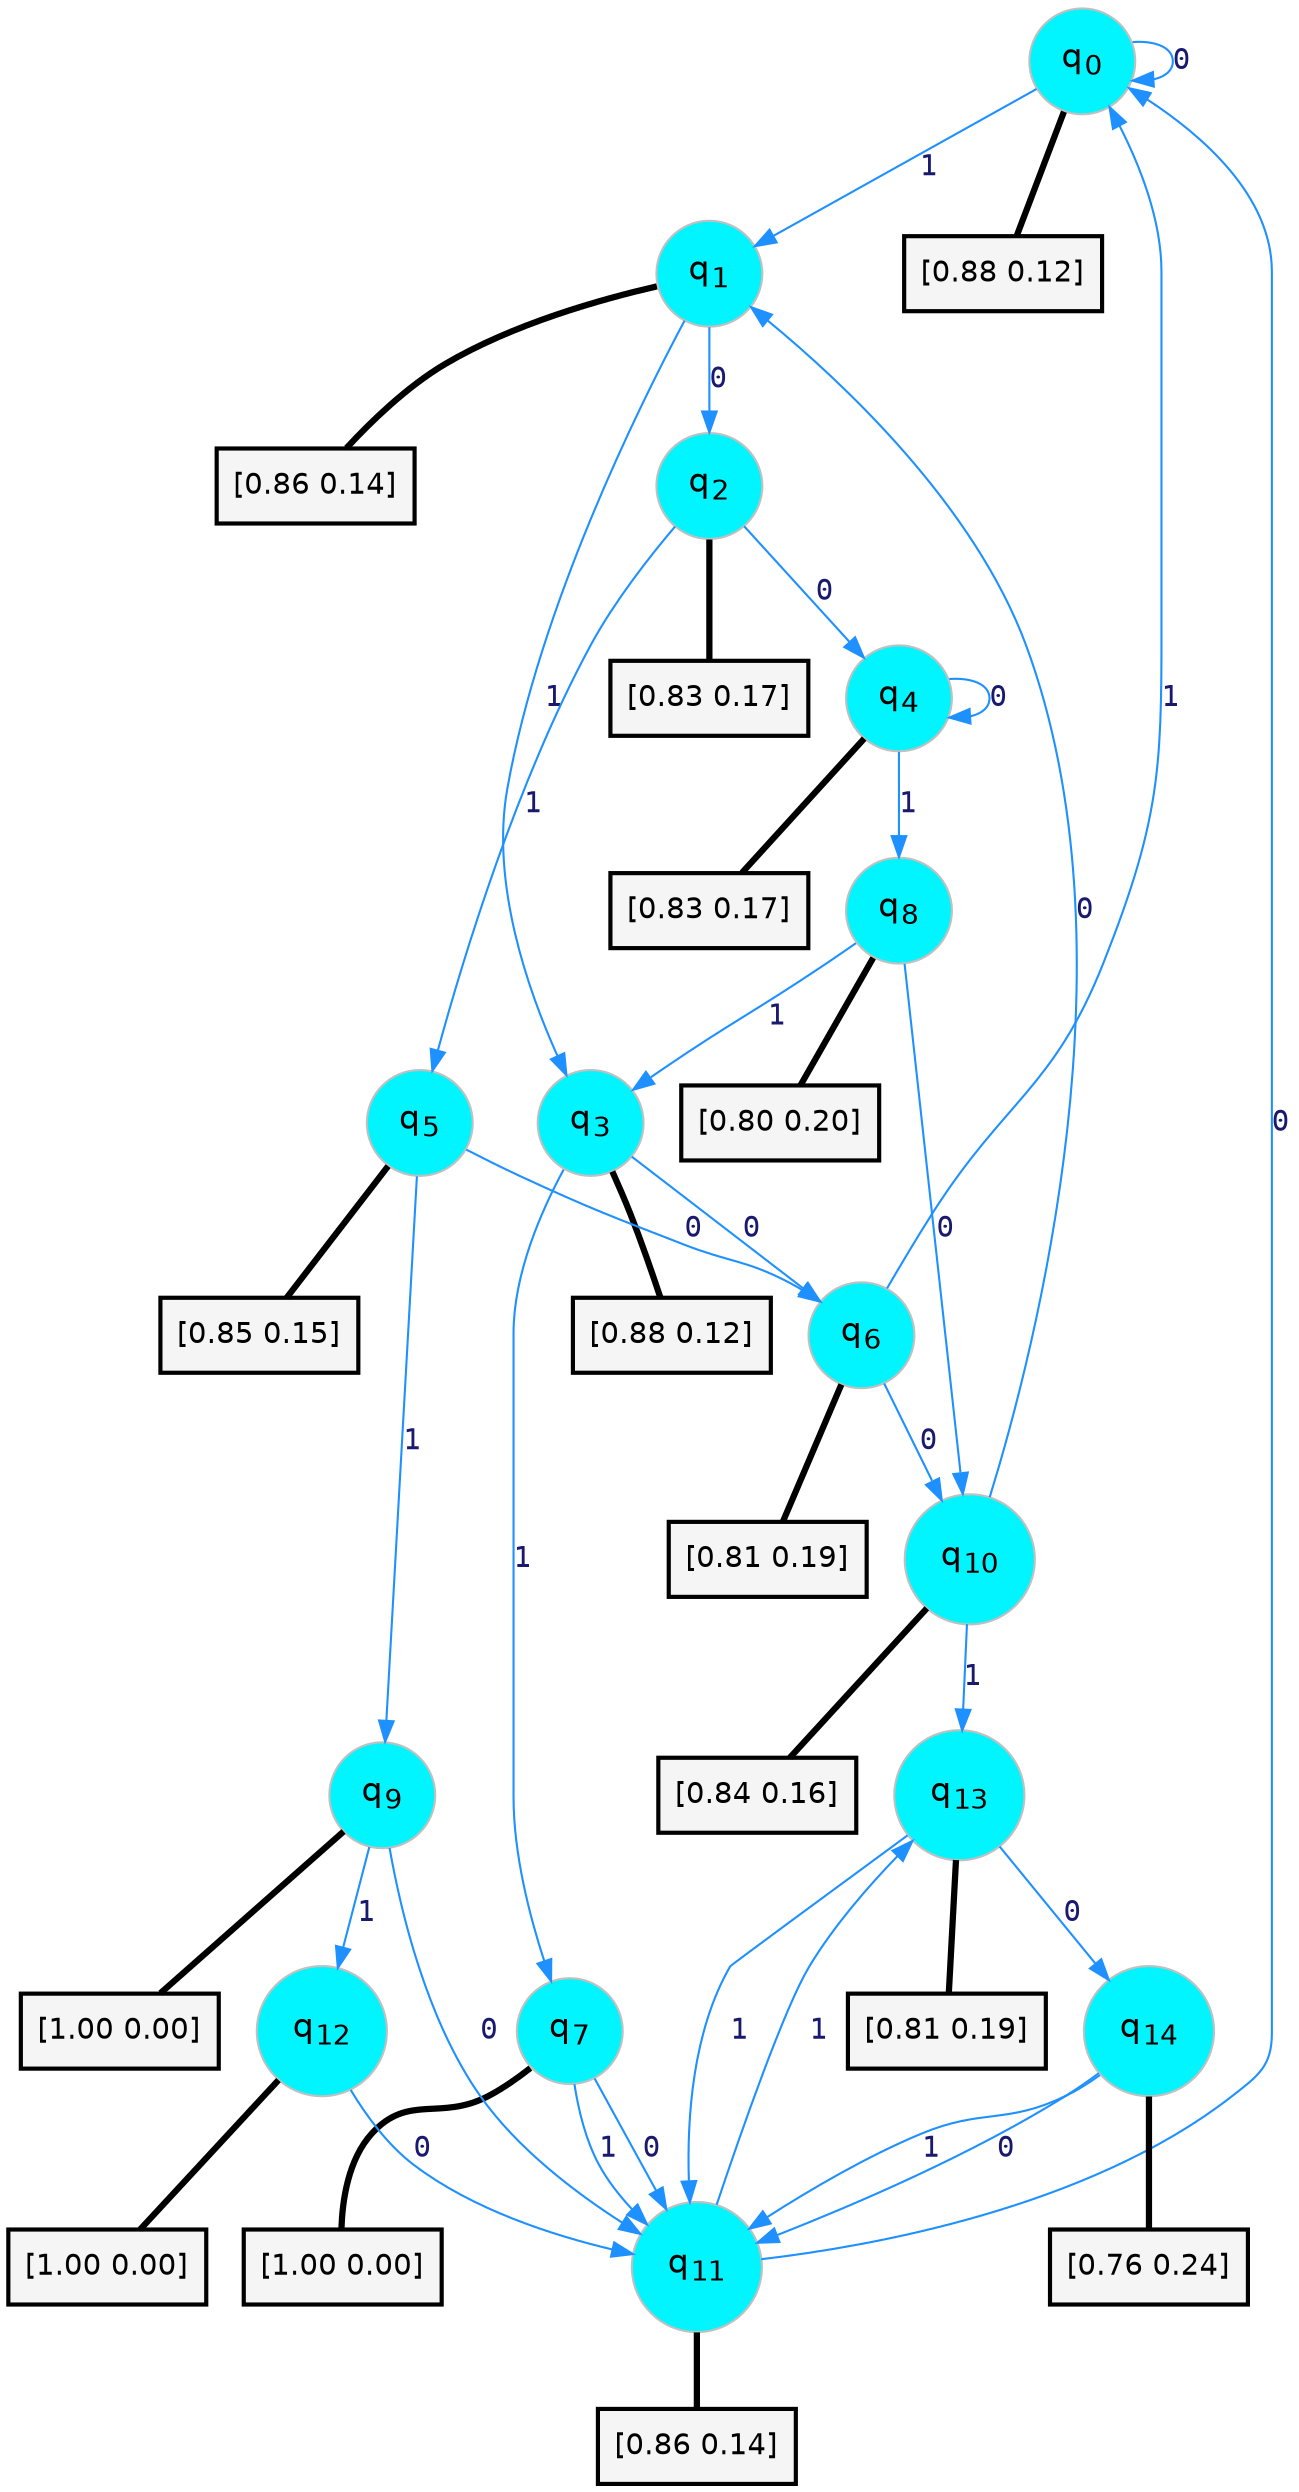 digraph G {
graph [
bgcolor=transparent, dpi=300, rankdir=TD, size="40,25"];
node [
color=gray, fillcolor=turquoise1, fontcolor=black, fontname=Helvetica, fontsize=16, fontweight=bold, shape=circle, style=filled];
edge [
arrowsize=1, color=dodgerblue1, fontcolor=midnightblue, fontname=courier, fontweight=bold, penwidth=1, style=solid, weight=20];
0[label=<q<SUB>0</SUB>>];
1[label=<q<SUB>1</SUB>>];
2[label=<q<SUB>2</SUB>>];
3[label=<q<SUB>3</SUB>>];
4[label=<q<SUB>4</SUB>>];
5[label=<q<SUB>5</SUB>>];
6[label=<q<SUB>6</SUB>>];
7[label=<q<SUB>7</SUB>>];
8[label=<q<SUB>8</SUB>>];
9[label=<q<SUB>9</SUB>>];
10[label=<q<SUB>10</SUB>>];
11[label=<q<SUB>11</SUB>>];
12[label=<q<SUB>12</SUB>>];
13[label=<q<SUB>13</SUB>>];
14[label=<q<SUB>14</SUB>>];
15[label="[0.88 0.12]", shape=box,fontcolor=black, fontname=Helvetica, fontsize=14, penwidth=2, fillcolor=whitesmoke,color=black];
16[label="[0.86 0.14]", shape=box,fontcolor=black, fontname=Helvetica, fontsize=14, penwidth=2, fillcolor=whitesmoke,color=black];
17[label="[0.83 0.17]", shape=box,fontcolor=black, fontname=Helvetica, fontsize=14, penwidth=2, fillcolor=whitesmoke,color=black];
18[label="[0.88 0.12]", shape=box,fontcolor=black, fontname=Helvetica, fontsize=14, penwidth=2, fillcolor=whitesmoke,color=black];
19[label="[0.83 0.17]", shape=box,fontcolor=black, fontname=Helvetica, fontsize=14, penwidth=2, fillcolor=whitesmoke,color=black];
20[label="[0.85 0.15]", shape=box,fontcolor=black, fontname=Helvetica, fontsize=14, penwidth=2, fillcolor=whitesmoke,color=black];
21[label="[0.81 0.19]", shape=box,fontcolor=black, fontname=Helvetica, fontsize=14, penwidth=2, fillcolor=whitesmoke,color=black];
22[label="[1.00 0.00]", shape=box,fontcolor=black, fontname=Helvetica, fontsize=14, penwidth=2, fillcolor=whitesmoke,color=black];
23[label="[0.80 0.20]", shape=box,fontcolor=black, fontname=Helvetica, fontsize=14, penwidth=2, fillcolor=whitesmoke,color=black];
24[label="[1.00 0.00]", shape=box,fontcolor=black, fontname=Helvetica, fontsize=14, penwidth=2, fillcolor=whitesmoke,color=black];
25[label="[0.84 0.16]", shape=box,fontcolor=black, fontname=Helvetica, fontsize=14, penwidth=2, fillcolor=whitesmoke,color=black];
26[label="[0.86 0.14]", shape=box,fontcolor=black, fontname=Helvetica, fontsize=14, penwidth=2, fillcolor=whitesmoke,color=black];
27[label="[1.00 0.00]", shape=box,fontcolor=black, fontname=Helvetica, fontsize=14, penwidth=2, fillcolor=whitesmoke,color=black];
28[label="[0.81 0.19]", shape=box,fontcolor=black, fontname=Helvetica, fontsize=14, penwidth=2, fillcolor=whitesmoke,color=black];
29[label="[0.76 0.24]", shape=box,fontcolor=black, fontname=Helvetica, fontsize=14, penwidth=2, fillcolor=whitesmoke,color=black];
0->0 [label=0];
0->1 [label=1];
0->15 [arrowhead=none, penwidth=3,color=black];
1->2 [label=0];
1->3 [label=1];
1->16 [arrowhead=none, penwidth=3,color=black];
2->4 [label=0];
2->5 [label=1];
2->17 [arrowhead=none, penwidth=3,color=black];
3->6 [label=0];
3->7 [label=1];
3->18 [arrowhead=none, penwidth=3,color=black];
4->4 [label=0];
4->8 [label=1];
4->19 [arrowhead=none, penwidth=3,color=black];
5->6 [label=0];
5->9 [label=1];
5->20 [arrowhead=none, penwidth=3,color=black];
6->10 [label=0];
6->0 [label=1];
6->21 [arrowhead=none, penwidth=3,color=black];
7->11 [label=0];
7->11 [label=1];
7->22 [arrowhead=none, penwidth=3,color=black];
8->10 [label=0];
8->3 [label=1];
8->23 [arrowhead=none, penwidth=3,color=black];
9->11 [label=0];
9->12 [label=1];
9->24 [arrowhead=none, penwidth=3,color=black];
10->1 [label=0];
10->13 [label=1];
10->25 [arrowhead=none, penwidth=3,color=black];
11->0 [label=0];
11->13 [label=1];
11->26 [arrowhead=none, penwidth=3,color=black];
12->11 [label=0];
12->27 [arrowhead=none, penwidth=3,color=black];
13->14 [label=0];
13->11 [label=1];
13->28 [arrowhead=none, penwidth=3,color=black];
14->11 [label=0];
14->11 [label=1];
14->29 [arrowhead=none, penwidth=3,color=black];
}
